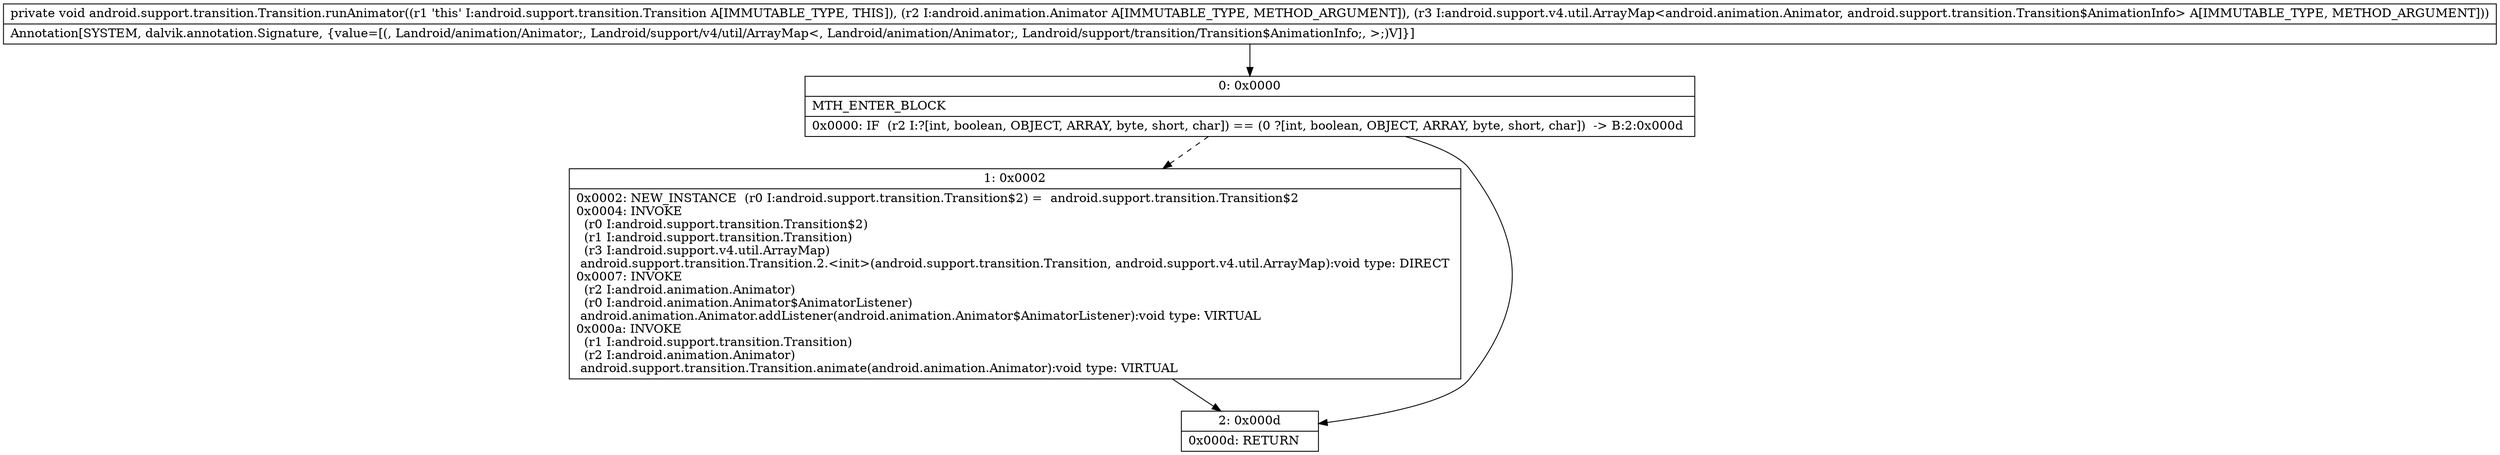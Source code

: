 digraph "CFG forandroid.support.transition.Transition.runAnimator(Landroid\/animation\/Animator;Landroid\/support\/v4\/util\/ArrayMap;)V" {
Node_0 [shape=record,label="{0\:\ 0x0000|MTH_ENTER_BLOCK\l|0x0000: IF  (r2 I:?[int, boolean, OBJECT, ARRAY, byte, short, char]) == (0 ?[int, boolean, OBJECT, ARRAY, byte, short, char])  \-\> B:2:0x000d \l}"];
Node_1 [shape=record,label="{1\:\ 0x0002|0x0002: NEW_INSTANCE  (r0 I:android.support.transition.Transition$2) =  android.support.transition.Transition$2 \l0x0004: INVOKE  \l  (r0 I:android.support.transition.Transition$2)\l  (r1 I:android.support.transition.Transition)\l  (r3 I:android.support.v4.util.ArrayMap)\l android.support.transition.Transition.2.\<init\>(android.support.transition.Transition, android.support.v4.util.ArrayMap):void type: DIRECT \l0x0007: INVOKE  \l  (r2 I:android.animation.Animator)\l  (r0 I:android.animation.Animator$AnimatorListener)\l android.animation.Animator.addListener(android.animation.Animator$AnimatorListener):void type: VIRTUAL \l0x000a: INVOKE  \l  (r1 I:android.support.transition.Transition)\l  (r2 I:android.animation.Animator)\l android.support.transition.Transition.animate(android.animation.Animator):void type: VIRTUAL \l}"];
Node_2 [shape=record,label="{2\:\ 0x000d|0x000d: RETURN   \l}"];
MethodNode[shape=record,label="{private void android.support.transition.Transition.runAnimator((r1 'this' I:android.support.transition.Transition A[IMMUTABLE_TYPE, THIS]), (r2 I:android.animation.Animator A[IMMUTABLE_TYPE, METHOD_ARGUMENT]), (r3 I:android.support.v4.util.ArrayMap\<android.animation.Animator, android.support.transition.Transition$AnimationInfo\> A[IMMUTABLE_TYPE, METHOD_ARGUMENT]))  | Annotation[SYSTEM, dalvik.annotation.Signature, \{value=[(, Landroid\/animation\/Animator;, Landroid\/support\/v4\/util\/ArrayMap\<, Landroid\/animation\/Animator;, Landroid\/support\/transition\/Transition$AnimationInfo;, \>;)V]\}]\l}"];
MethodNode -> Node_0;
Node_0 -> Node_1[style=dashed];
Node_0 -> Node_2;
Node_1 -> Node_2;
}

